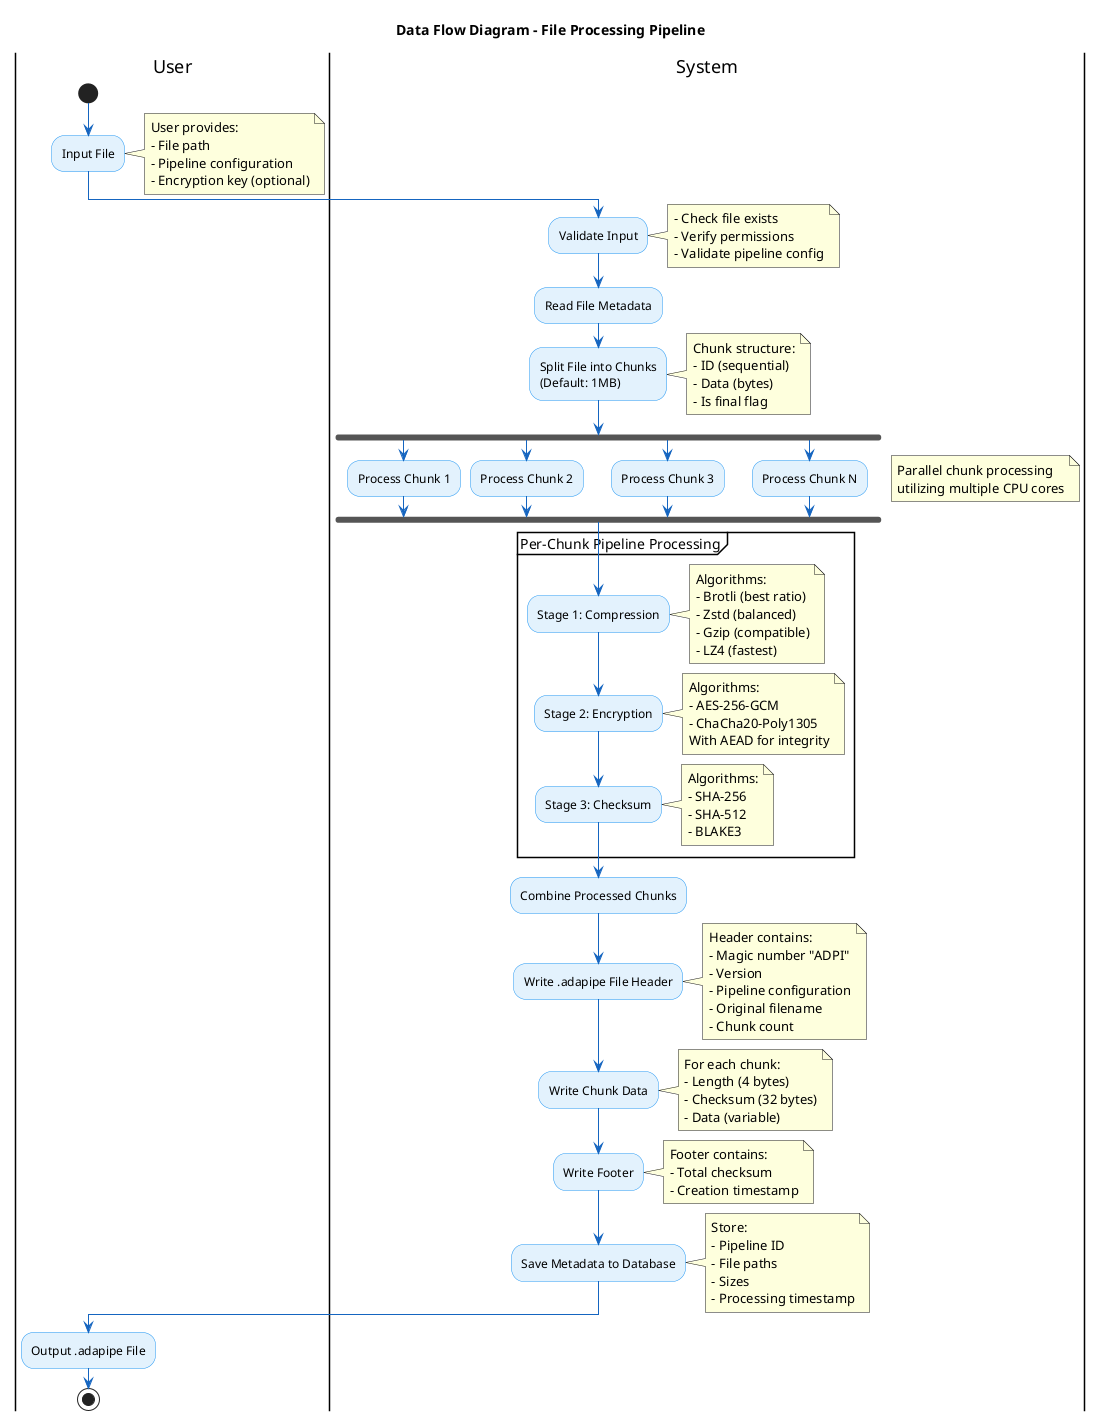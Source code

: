 @startuml data-flow
!define LIGHTBLUE #E3F2FD
!define BLUE #2196F3
!define DARKBLUE #1565C0
!define LIGHTGREEN #E8F5E9
!define GREEN #4CAF50
!define LIGHTORANGE #FFF3E0
!define ORANGE #FF9800

skinparam activity {
    BackgroundColor LIGHTBLUE
    BorderColor BLUE
    ArrowColor DARKBLUE
    DiamondBackgroundColor LIGHTORANGE
    DiamondBorderColor ORANGE
}

title Data Flow Diagram - File Processing Pipeline

|User|
start
:Input File;
note right
  User provides:
  - File path
  - Pipeline configuration
  - Encryption key (optional)
end note

|System|
:Validate Input;
note right
  - Check file exists
  - Verify permissions
  - Validate pipeline config
end note

:Read File Metadata;
:Split File into Chunks\n(Default: 1MB);
note right
  Chunk structure:
  - ID (sequential)
  - Data (bytes)
  - Is final flag
end note

fork
    :Process Chunk 1;
fork again
    :Process Chunk 2;
fork again
    :Process Chunk 3;
fork again
    :Process Chunk N;
end fork

note right
  Parallel chunk processing
  utilizing multiple CPU cores
end note

partition "Per-Chunk Pipeline Processing" {
    :Stage 1: Compression;
    note right
      Algorithms:
      - Brotli (best ratio)
      - Zstd (balanced)
      - Gzip (compatible)
      - LZ4 (fastest)
    end note

    :Stage 2: Encryption;
    note right
      Algorithms:
      - AES-256-GCM
      - ChaCha20-Poly1305
      With AEAD for integrity
    end note

    :Stage 3: Checksum;
    note right
      Algorithms:
      - SHA-256
      - SHA-512
      - BLAKE3
    end note
}

:Combine Processed Chunks;

:Write .adapipe File Header;
note right
  Header contains:
  - Magic number "ADPI"
  - Version
  - Pipeline configuration
  - Original filename
  - Chunk count
end note

:Write Chunk Data;
note right
  For each chunk:
  - Length (4 bytes)
  - Checksum (32 bytes)
  - Data (variable)
end note

:Write Footer;
note right
  Footer contains:
  - Total checksum
  - Creation timestamp
end note

:Save Metadata to Database;
note right
  Store:
  - Pipeline ID
  - File paths
  - Sizes
  - Processing timestamp
end note

|User|
:Output .adapipe File;
stop

@enduml
